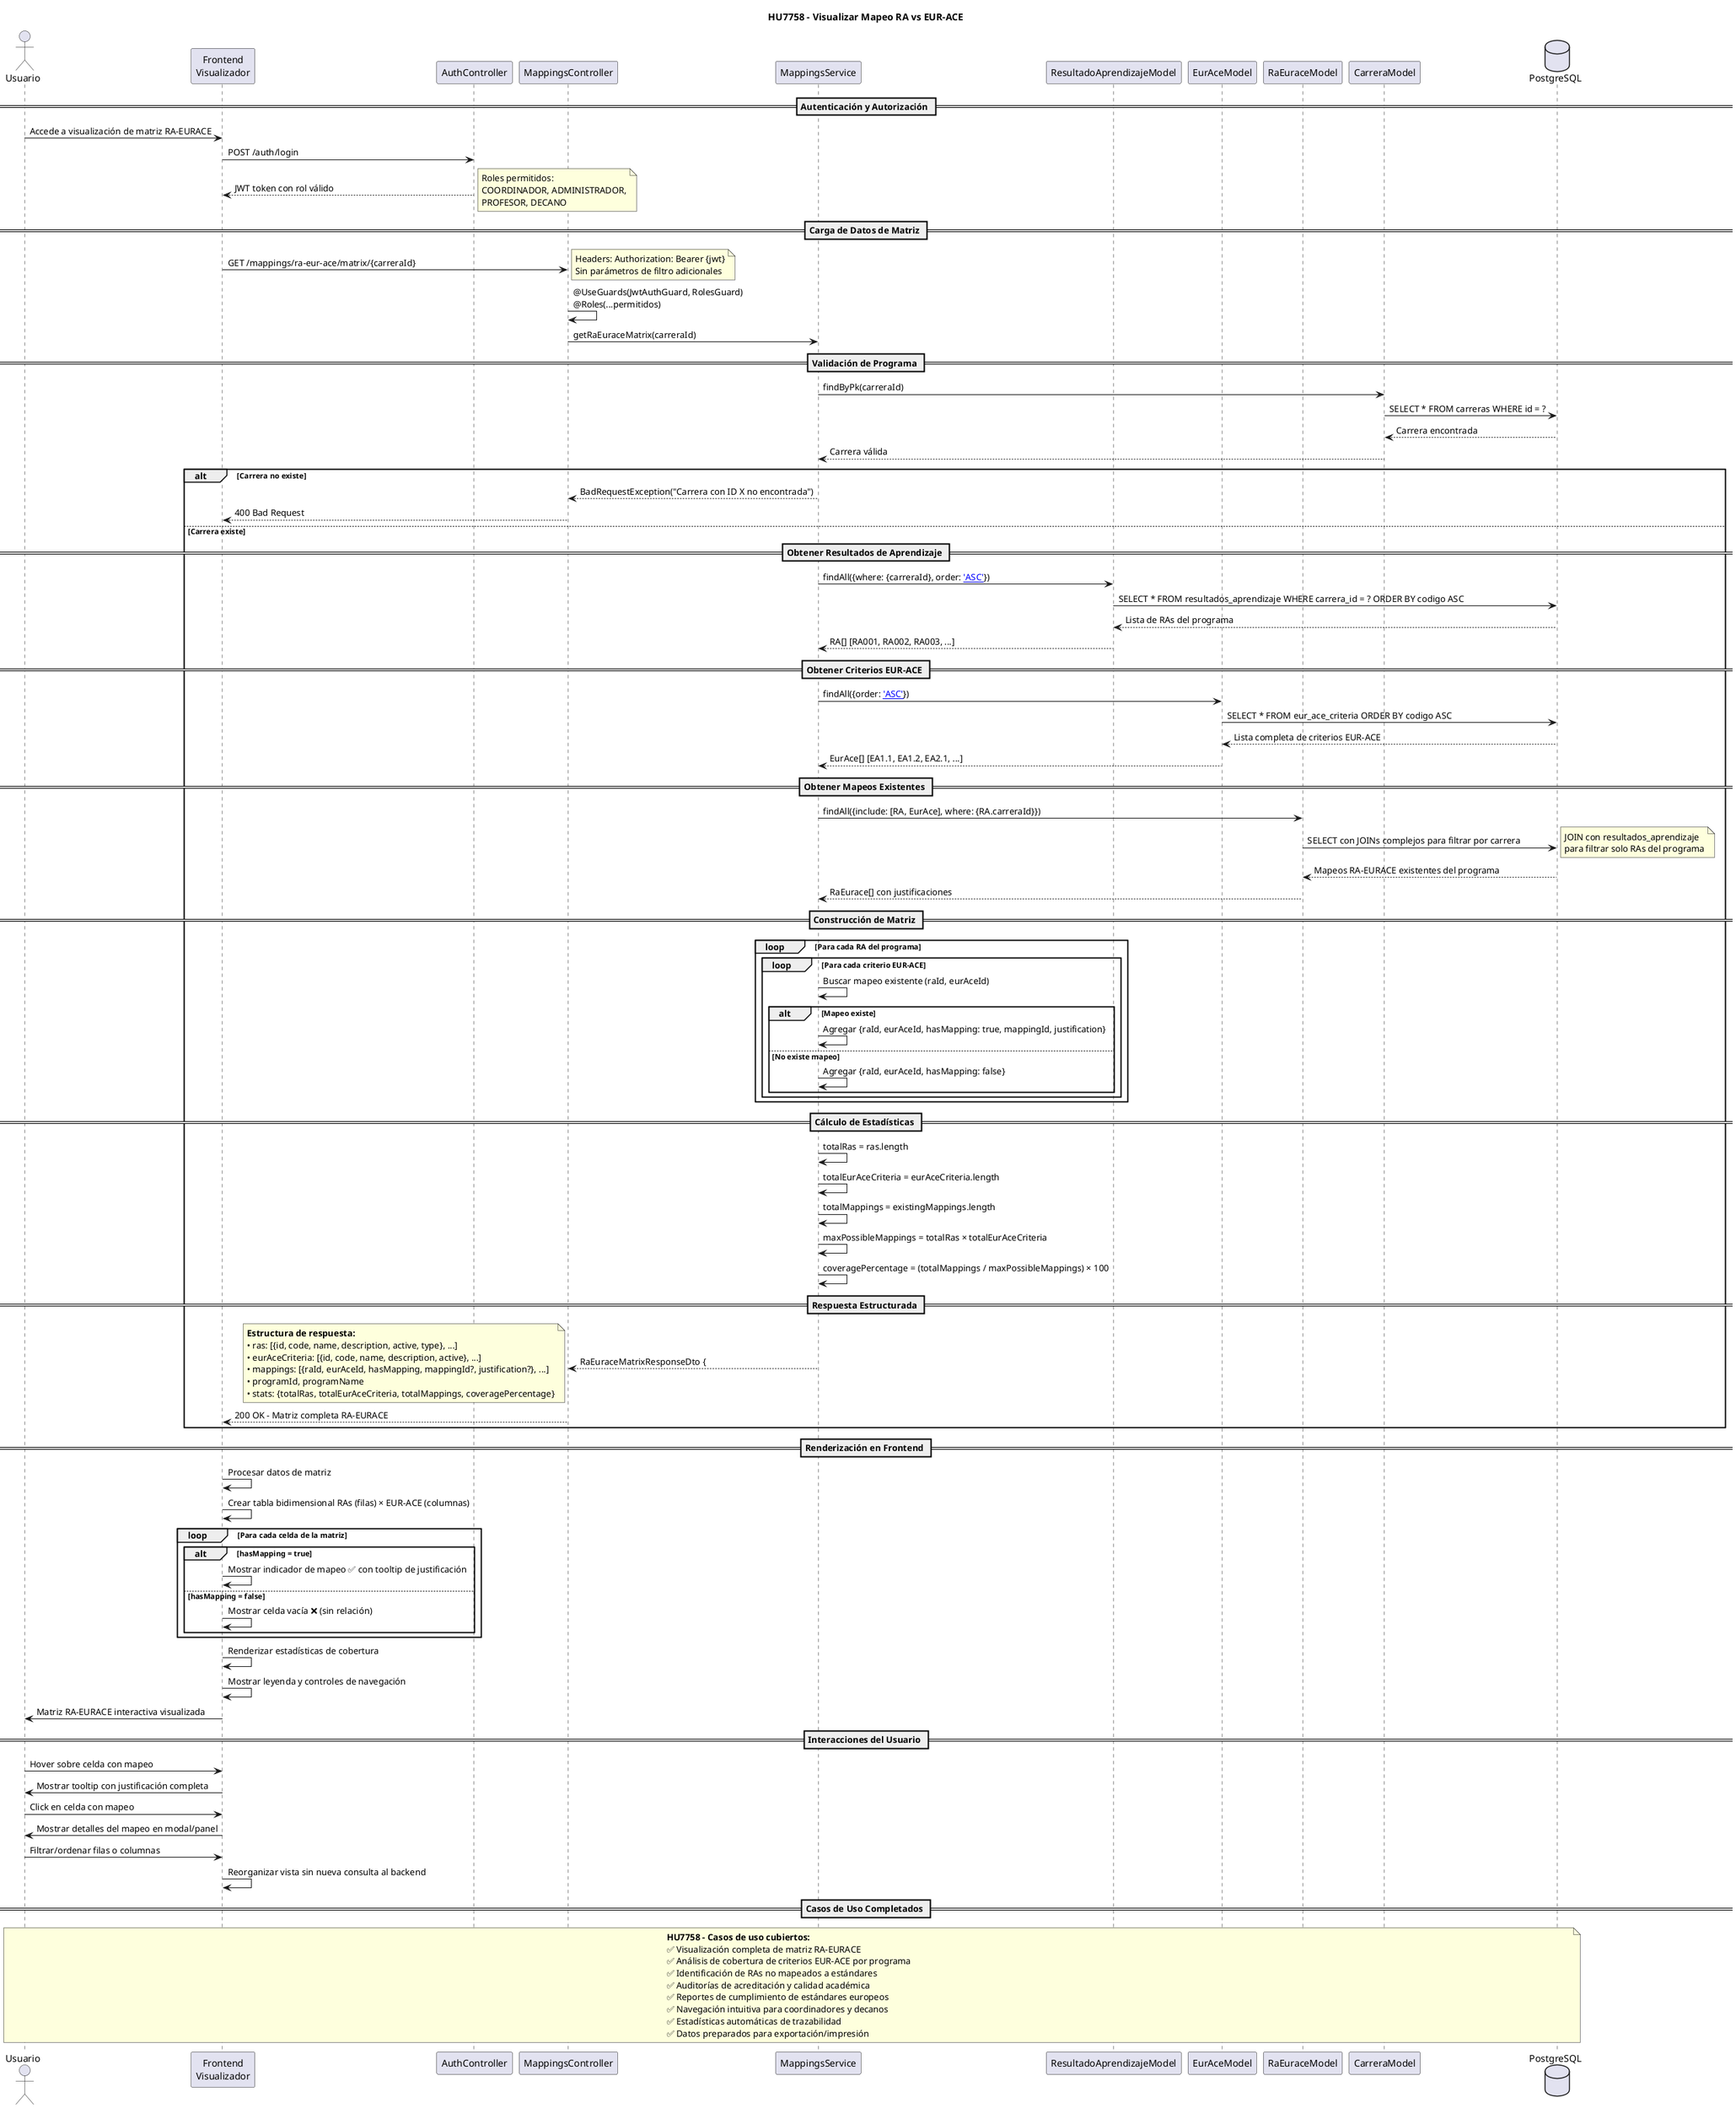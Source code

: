 @startuml diagrama-secuencia-matriz-ra-eurace
title HU7758 - Visualizar Mapeo RA vs EUR-ACE

actor Usuario as user
participant "Frontend\nVisualizador" as ui
participant "AuthController" as auth
participant "MappingsController" as mappings
participant "MappingsService" as service
participant "ResultadoAprendizajeModel" as raModel
participant "EurAceModel" as eurAceModel
participant "RaEuraceModel" as raEuraceModel
participant "CarreraModel" as carreraModel
database PostgreSQL as db

== Autenticación y Autorización ==
user -> ui: Accede a visualización de matriz RA-EURACE
ui -> auth: POST /auth/login
auth --> ui: JWT token con rol válido
note right: Roles permitidos:\nCOORDINADOR, ADMINISTRADOR,\nPROFESOR, DECANO

== Carga de Datos de Matriz ==
ui -> mappings: GET /mappings/ra-eur-ace/matrix/{carreraId}
note right: Headers: Authorization: Bearer {jwt}\nSin parámetros de filtro adicionales
mappings -> mappings: @UseGuards(JwtAuthGuard, RolesGuard)\n@Roles(...permitidos)
mappings -> service: getRaEuraceMatrix(carreraId)

== Validación de Programa ==
service -> carreraModel: findByPk(carreraId)
carreraModel -> db: SELECT * FROM carreras WHERE id = ?
db --> carreraModel: Carrera encontrada
carreraModel --> service: Carrera válida

alt Carrera no existe
    service --> mappings: BadRequestException("Carrera con ID X no encontrada")
    mappings --> ui: 400 Bad Request
else Carrera existe
    == Obtener Resultados de Aprendizaje ==
    service -> raModel: findAll({where: {carreraId}, order: [['codigo', 'ASC']]})
    raModel -> db: SELECT * FROM resultados_aprendizaje WHERE carrera_id = ? ORDER BY codigo ASC
    db --> raModel: Lista de RAs del programa
    raModel --> service: RA[] [RA001, RA002, RA003, ...]
    
    == Obtener Criterios EUR-ACE ==
    service -> eurAceModel: findAll({order: [['codigo', 'ASC']]})
    eurAceModel -> db: SELECT * FROM eur_ace_criteria ORDER BY codigo ASC
    db --> eurAceModel: Lista completa de criterios EUR-ACE
    eurAceModel --> service: EurAce[] [EA1.1, EA1.2, EA2.1, ...]
    
    == Obtener Mapeos Existentes ==
    service -> raEuraceModel: findAll({include: [RA, EurAce], where: {RA.carreraId}})
    raEuraceModel -> db: SELECT con JOINs complejos para filtrar por carrera
    note right: JOIN con resultados_aprendizaje\npara filtrar solo RAs del programa
    db --> raEuraceModel: Mapeos RA-EURACE existentes del programa
    raEuraceModel --> service: RaEurace[] con justificaciones
    
    == Construcción de Matriz ==
    loop Para cada RA del programa
        loop Para cada criterio EUR-ACE
            service -> service: Buscar mapeo existente (raId, eurAceId)
            alt Mapeo existe
                service -> service: Agregar {raId, eurAceId, hasMapping: true, mappingId, justification}
            else No existe mapeo
                service -> service: Agregar {raId, eurAceId, hasMapping: false}
            end
        end
    end
    
    == Cálculo de Estadísticas ==
    service -> service: totalRas = ras.length
    service -> service: totalEurAceCriteria = eurAceCriteria.length  
    service -> service: totalMappings = existingMappings.length
    service -> service: maxPossibleMappings = totalRas × totalEurAceCriteria
    service -> service: coveragePercentage = (totalMappings / maxPossibleMappings) × 100
    
    == Respuesta Estructurada ==
    service --> mappings: RaEuraceMatrixResponseDto {
    note left
    **Estructura de respuesta:**
    • ras: [{id, code, name, description, active, type}, ...]
    • eurAceCriteria: [{id, code, name, description, active}, ...]  
    • mappings: [{raId, eurAceId, hasMapping, mappingId?, justification?}, ...]
    • programId, programName
    • stats: {totalRas, totalEurAceCriteria, totalMappings, coveragePercentage}
    end note
    mappings --> ui: 200 OK - Matriz completa RA-EURACE
end

== Renderización en Frontend ==
ui -> ui: Procesar datos de matriz
ui -> ui: Crear tabla bidimensional RAs (filas) × EUR-ACE (columnas)

loop Para cada celda de la matriz
    alt hasMapping = true
        ui -> ui: Mostrar indicador de mapeo ✅ con tooltip de justificación
    else hasMapping = false  
        ui -> ui: Mostrar celda vacía ❌ (sin relación)
    end
end

ui -> ui: Renderizar estadísticas de cobertura
ui -> ui: Mostrar leyenda y controles de navegación
ui -> user: Matriz RA-EURACE interactiva visualizada

== Interacciones del Usuario ==
user -> ui: Hover sobre celda con mapeo
ui -> user: Mostrar tooltip con justificación completa

user -> ui: Click en celda con mapeo  
ui -> user: Mostrar detalles del mapeo en modal/panel

user -> ui: Filtrar/ordenar filas o columnas
ui -> ui: Reorganizar vista sin nueva consulta al backend

== Casos de Uso Completados ==
note over user, db
**HU7758 - Casos de uso cubiertos:**
✅ Visualización completa de matriz RA-EURACE
✅ Análisis de cobertura de criterios EUR-ACE por programa
✅ Identificación de RAs no mapeados a estándares
✅ Auditorías de acreditación y calidad académica
✅ Reportes de cumplimiento de estándares europeos
✅ Navegación intuitiva para coordinadores y decanos
✅ Estadísticas automáticas de trazabilidad
✅ Datos preparados para exportación/impresión
end note

@enduml